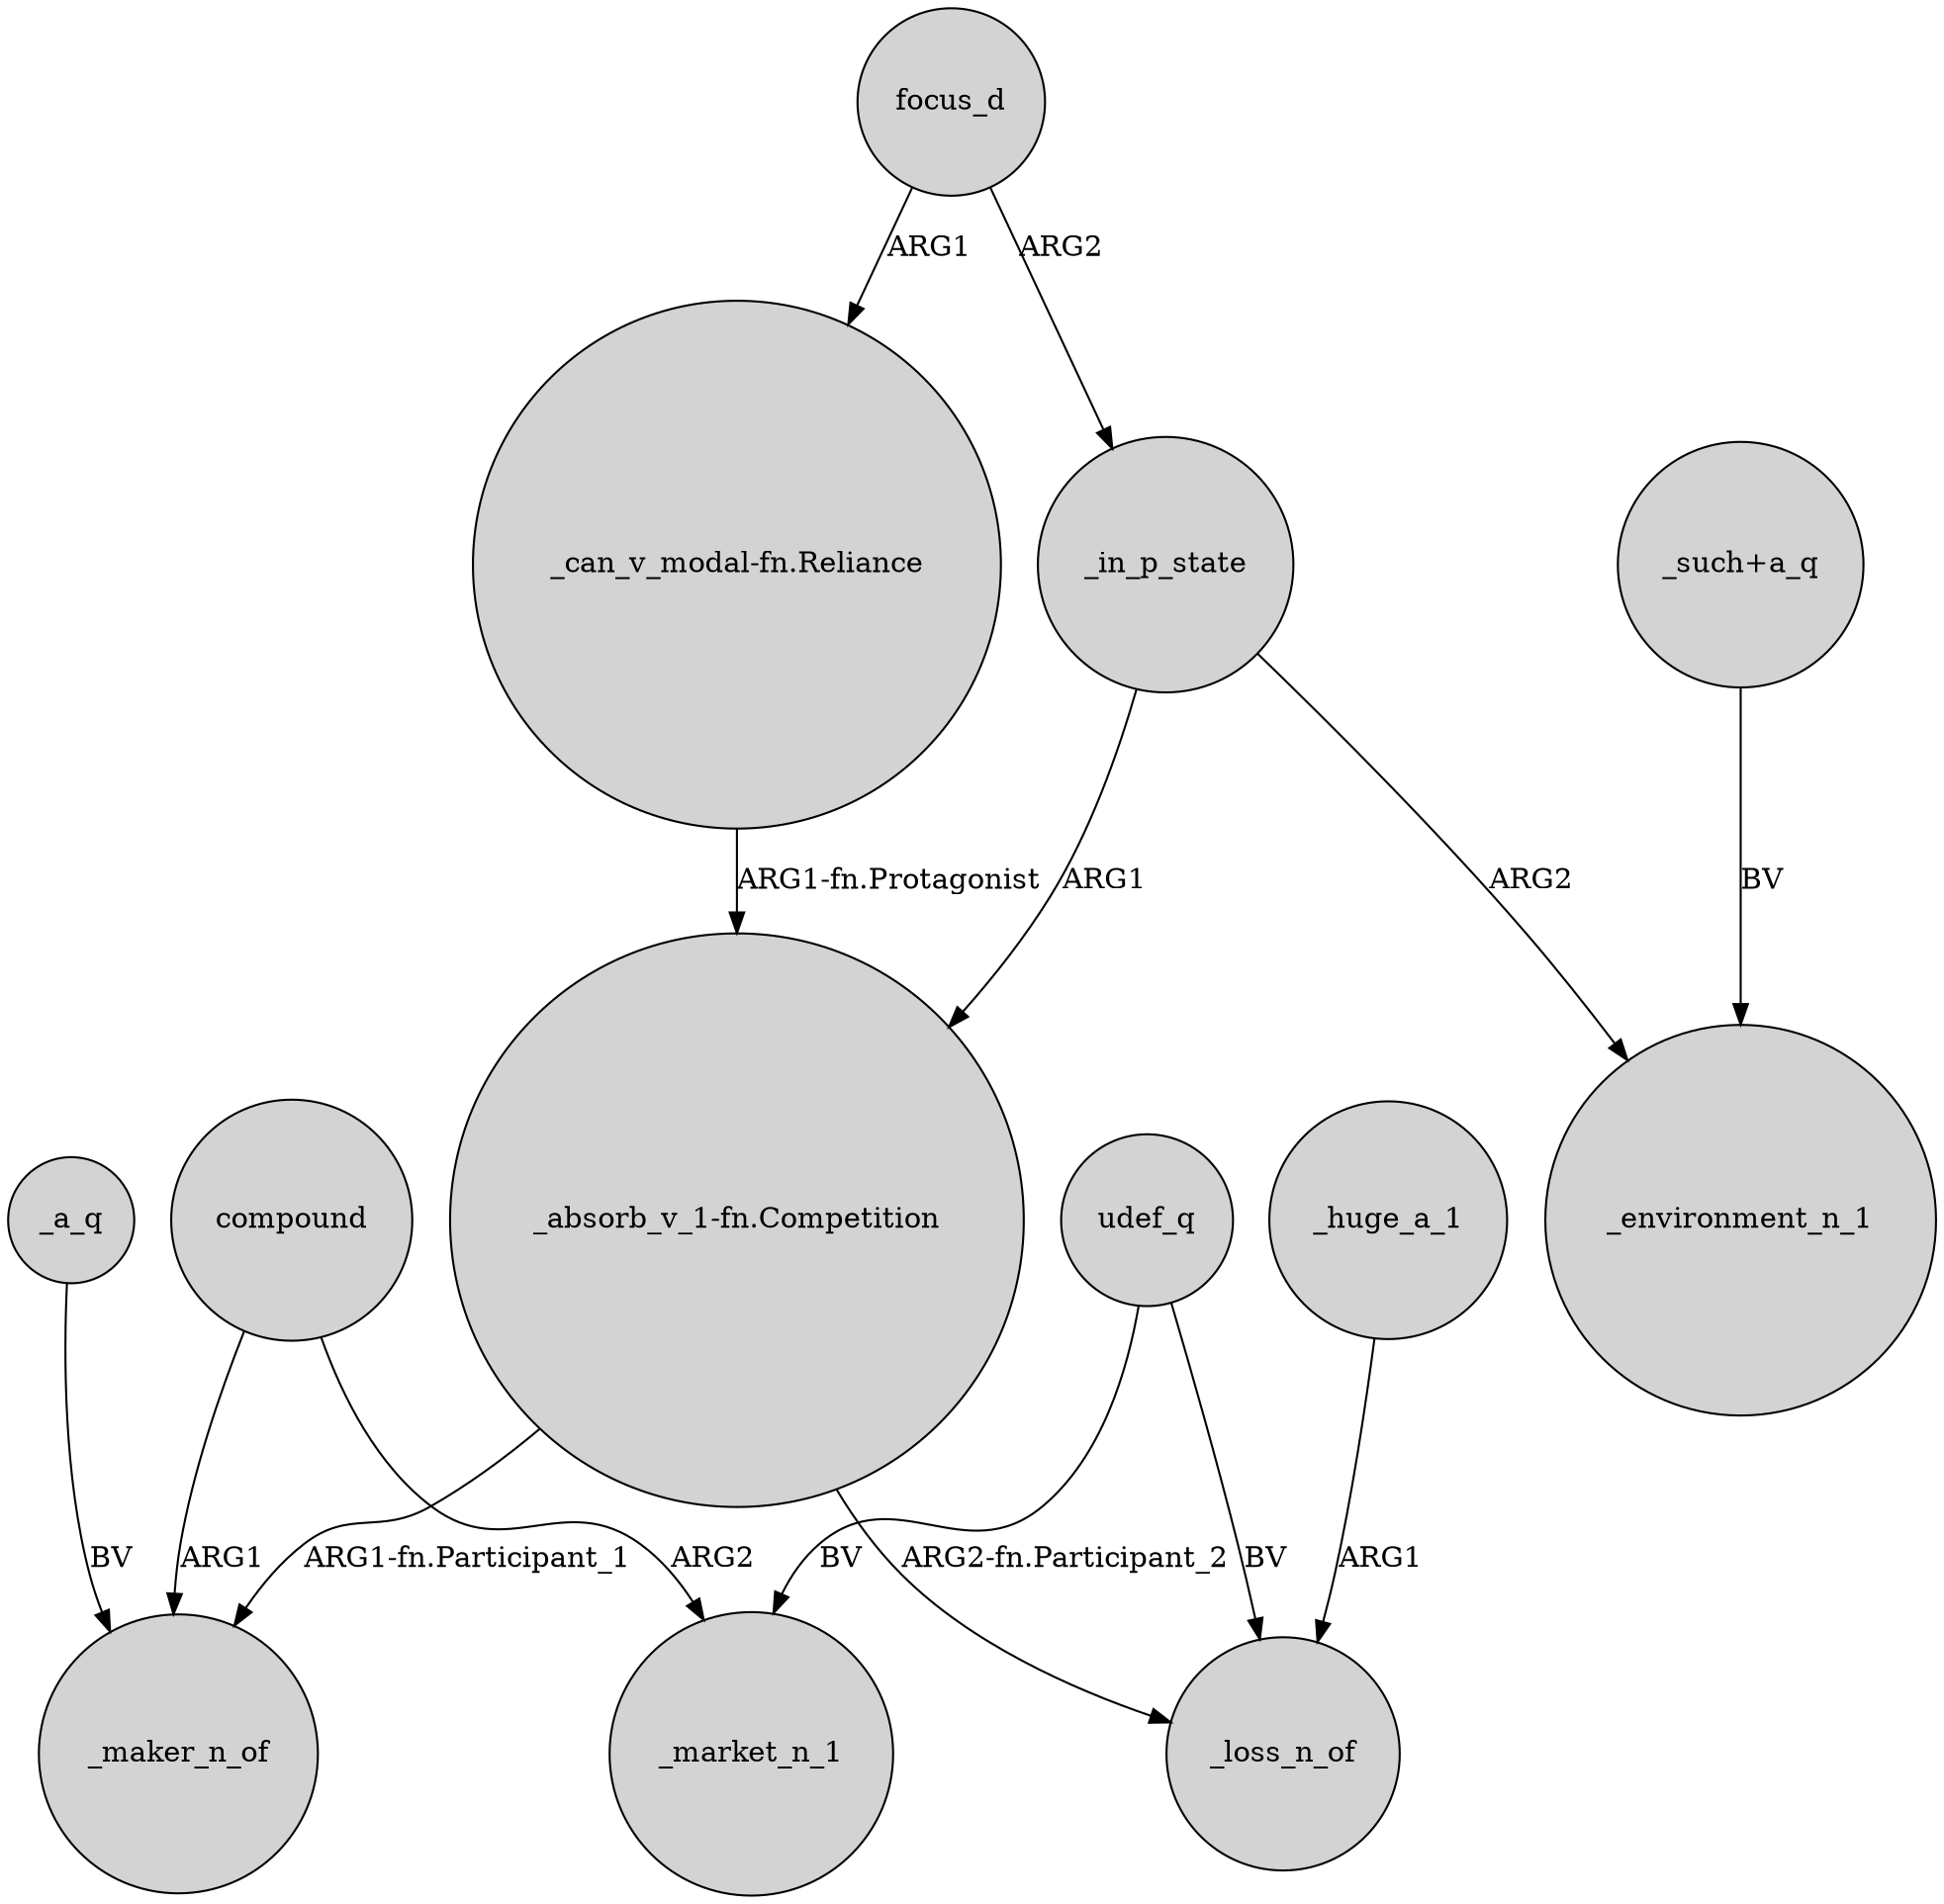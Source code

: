 digraph {
	node [shape=circle style=filled]
	compound -> _maker_n_of [label=ARG1]
	"_such+a_q" -> _environment_n_1 [label=BV]
	_in_p_state -> "_absorb_v_1-fn.Competition" [label=ARG1]
	focus_d -> "_can_v_modal-fn.Reliance" [label=ARG1]
	udef_q -> _market_n_1 [label=BV]
	"_absorb_v_1-fn.Competition" -> _loss_n_of [label="ARG2-fn.Participant_2"]
	focus_d -> _in_p_state [label=ARG2]
	udef_q -> _loss_n_of [label=BV]
	"_can_v_modal-fn.Reliance" -> "_absorb_v_1-fn.Competition" [label="ARG1-fn.Protagonist"]
	"_absorb_v_1-fn.Competition" -> _maker_n_of [label="ARG1-fn.Participant_1"]
	compound -> _market_n_1 [label=ARG2]
	_a_q -> _maker_n_of [label=BV]
	_huge_a_1 -> _loss_n_of [label=ARG1]
	_in_p_state -> _environment_n_1 [label=ARG2]
}
